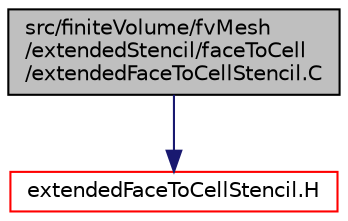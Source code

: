 digraph "src/finiteVolume/fvMesh/extendedStencil/faceToCell/extendedFaceToCellStencil.C"
{
  bgcolor="transparent";
  edge [fontname="Helvetica",fontsize="10",labelfontname="Helvetica",labelfontsize="10"];
  node [fontname="Helvetica",fontsize="10",shape=record];
  Node1 [label="src/finiteVolume/fvMesh\l/extendedStencil/faceToCell\l/extendedFaceToCellStencil.C",height=0.2,width=0.4,color="black", fillcolor="grey75", style="filled", fontcolor="black"];
  Node1 -> Node2 [color="midnightblue",fontsize="10",style="solid",fontname="Helvetica"];
  Node2 [label="extendedFaceToCellStencil.H",height=0.2,width=0.4,color="red",URL="$a06017.html"];
}
